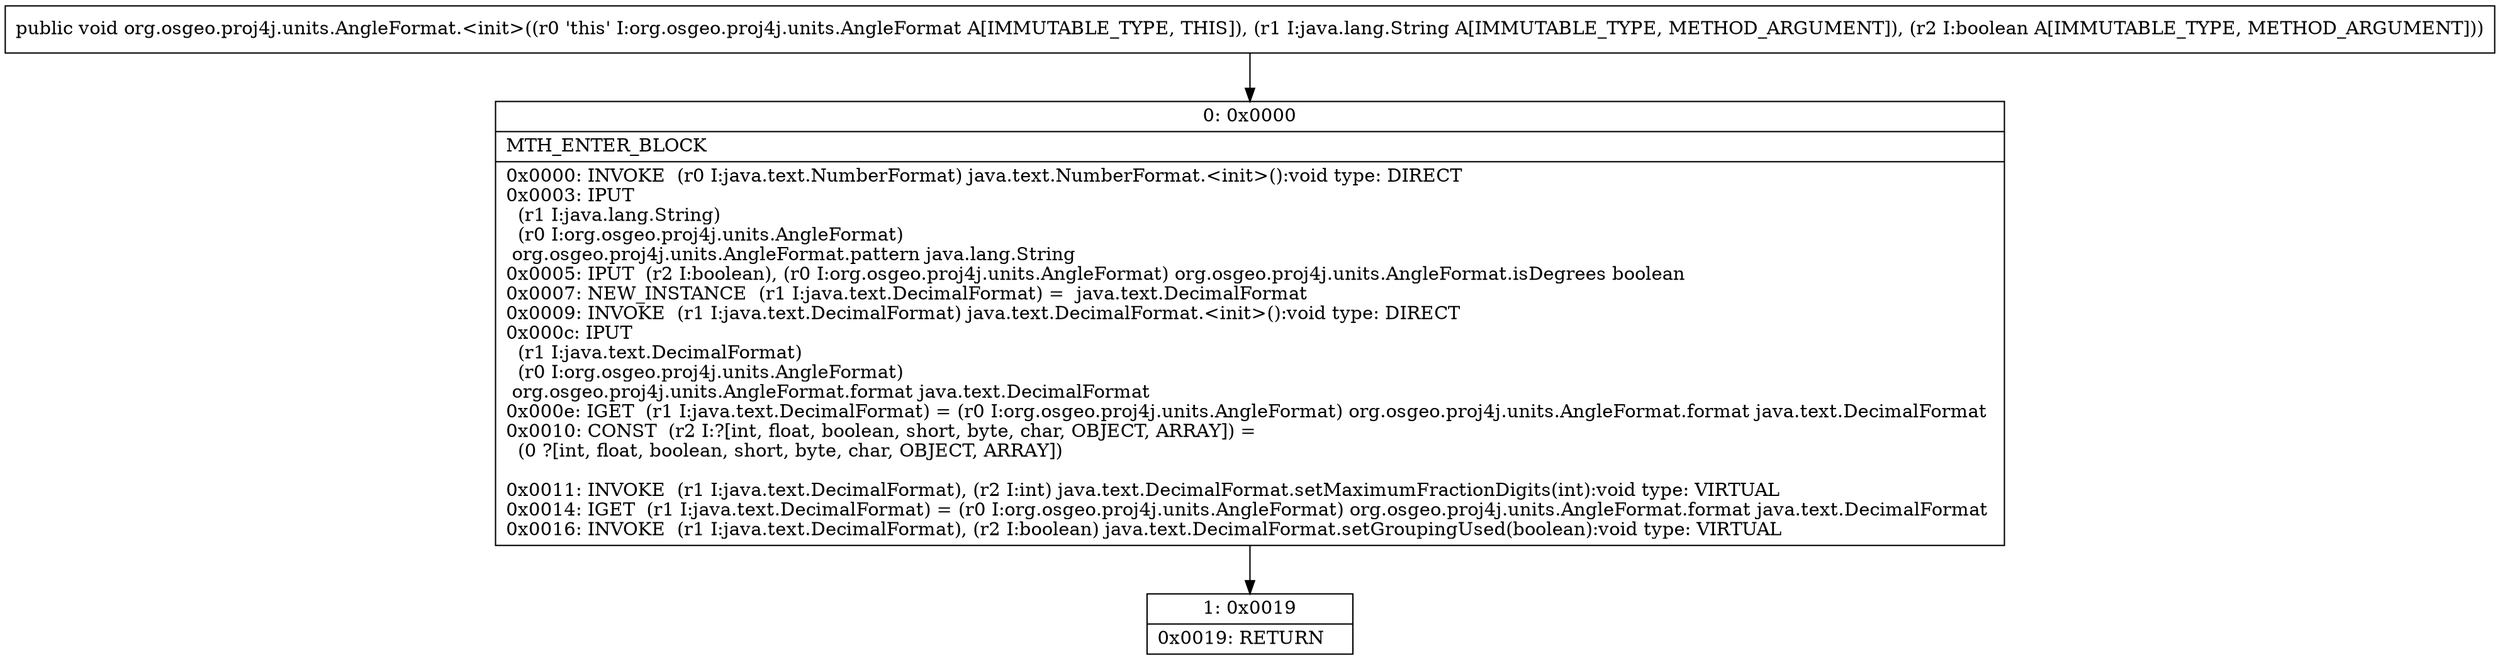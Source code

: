 digraph "CFG fororg.osgeo.proj4j.units.AngleFormat.\<init\>(Ljava\/lang\/String;Z)V" {
Node_0 [shape=record,label="{0\:\ 0x0000|MTH_ENTER_BLOCK\l|0x0000: INVOKE  (r0 I:java.text.NumberFormat) java.text.NumberFormat.\<init\>():void type: DIRECT \l0x0003: IPUT  \l  (r1 I:java.lang.String)\l  (r0 I:org.osgeo.proj4j.units.AngleFormat)\l org.osgeo.proj4j.units.AngleFormat.pattern java.lang.String \l0x0005: IPUT  (r2 I:boolean), (r0 I:org.osgeo.proj4j.units.AngleFormat) org.osgeo.proj4j.units.AngleFormat.isDegrees boolean \l0x0007: NEW_INSTANCE  (r1 I:java.text.DecimalFormat) =  java.text.DecimalFormat \l0x0009: INVOKE  (r1 I:java.text.DecimalFormat) java.text.DecimalFormat.\<init\>():void type: DIRECT \l0x000c: IPUT  \l  (r1 I:java.text.DecimalFormat)\l  (r0 I:org.osgeo.proj4j.units.AngleFormat)\l org.osgeo.proj4j.units.AngleFormat.format java.text.DecimalFormat \l0x000e: IGET  (r1 I:java.text.DecimalFormat) = (r0 I:org.osgeo.proj4j.units.AngleFormat) org.osgeo.proj4j.units.AngleFormat.format java.text.DecimalFormat \l0x0010: CONST  (r2 I:?[int, float, boolean, short, byte, char, OBJECT, ARRAY]) = \l  (0 ?[int, float, boolean, short, byte, char, OBJECT, ARRAY])\l \l0x0011: INVOKE  (r1 I:java.text.DecimalFormat), (r2 I:int) java.text.DecimalFormat.setMaximumFractionDigits(int):void type: VIRTUAL \l0x0014: IGET  (r1 I:java.text.DecimalFormat) = (r0 I:org.osgeo.proj4j.units.AngleFormat) org.osgeo.proj4j.units.AngleFormat.format java.text.DecimalFormat \l0x0016: INVOKE  (r1 I:java.text.DecimalFormat), (r2 I:boolean) java.text.DecimalFormat.setGroupingUsed(boolean):void type: VIRTUAL \l}"];
Node_1 [shape=record,label="{1\:\ 0x0019|0x0019: RETURN   \l}"];
MethodNode[shape=record,label="{public void org.osgeo.proj4j.units.AngleFormat.\<init\>((r0 'this' I:org.osgeo.proj4j.units.AngleFormat A[IMMUTABLE_TYPE, THIS]), (r1 I:java.lang.String A[IMMUTABLE_TYPE, METHOD_ARGUMENT]), (r2 I:boolean A[IMMUTABLE_TYPE, METHOD_ARGUMENT])) }"];
MethodNode -> Node_0;
Node_0 -> Node_1;
}

